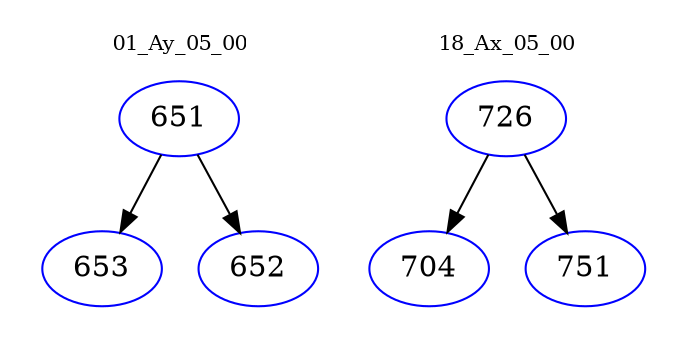 digraph{
subgraph cluster_0 {
color = white
label = "01_Ay_05_00";
fontsize=10;
T0_651 [label="651", color="blue"]
T0_651 -> T0_653 [color="black"]
T0_653 [label="653", color="blue"]
T0_651 -> T0_652 [color="black"]
T0_652 [label="652", color="blue"]
}
subgraph cluster_1 {
color = white
label = "18_Ax_05_00";
fontsize=10;
T1_726 [label="726", color="blue"]
T1_726 -> T1_704 [color="black"]
T1_704 [label="704", color="blue"]
T1_726 -> T1_751 [color="black"]
T1_751 [label="751", color="blue"]
}
}
